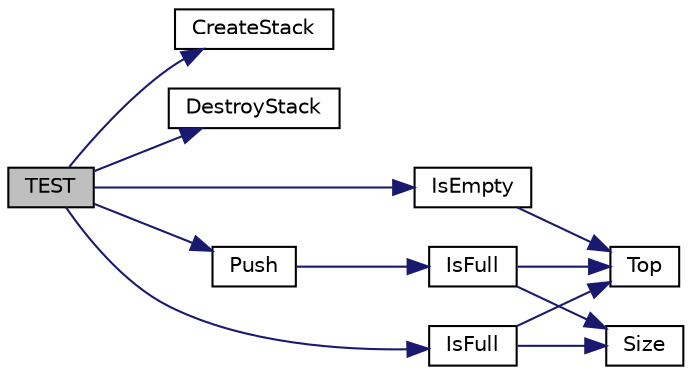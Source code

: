 digraph "TEST"
{
 // INTERACTIVE_SVG=YES
  edge [fontname="Helvetica",fontsize="10",labelfontname="Helvetica",labelfontsize="10"];
  node [fontname="Helvetica",fontsize="10",shape=record];
  rankdir="LR";
  Node114 [label="TEST",height=0.2,width=0.4,color="black", fillcolor="grey75", style="filled", fontcolor="black"];
  Node114 -> Node115 [color="midnightblue",fontsize="10",style="solid",fontname="Helvetica"];
  Node115 [label="CreateStack",height=0.2,width=0.4,color="black", fillcolor="white", style="filled",URL="$d5/d3e/_nlinhas_8h.html#ab6739548cea1cc9c9a66ac36cad97277"];
  Node114 -> Node116 [color="midnightblue",fontsize="10",style="solid",fontname="Helvetica"];
  Node116 [label="DestroyStack",height=0.2,width=0.4,color="black", fillcolor="white", style="filled",URL="$d5/d3e/_nlinhas_8h.html#aa81d697dcb1cf8b70ed83c1054a926b2"];
  Node114 -> Node117 [color="midnightblue",fontsize="10",style="solid",fontname="Helvetica"];
  Node117 [label="IsEmpty",height=0.2,width=0.4,color="black", fillcolor="white", style="filled",URL="$d5/d3e/_nlinhas_8h.html#a22434c1b1df6074d54b4b13e5a891c6b"];
  Node117 -> Node118 [color="midnightblue",fontsize="10",style="solid",fontname="Helvetica"];
  Node118 [label="Top",height=0.2,width=0.4,color="black", fillcolor="white", style="filled",URL="$db/d38/_nlinhas_8c.html#a6a154032624b6573f0fa1a2125616ebb"];
  Node114 -> Node119 [color="midnightblue",fontsize="10",style="solid",fontname="Helvetica"];
  Node119 [label="IsFull",height=0.2,width=0.4,color="black", fillcolor="white", style="filled",URL="$d5/d3e/_nlinhas_8h.html#a644daad98ec1f4e4c67d54cdbb2cfb8a"];
  Node119 -> Node120 [color="midnightblue",fontsize="10",style="solid",fontname="Helvetica"];
  Node120 [label="Size",height=0.2,width=0.4,color="black", fillcolor="white", style="filled",URL="$db/d38/_nlinhas_8c.html#aed7db08f44e9df22b92d90f6bd471589"];
  Node119 -> Node118 [color="midnightblue",fontsize="10",style="solid",fontname="Helvetica"];
  Node114 -> Node121 [color="midnightblue",fontsize="10",style="solid",fontname="Helvetica"];
  Node121 [label="Push",height=0.2,width=0.4,color="black", fillcolor="white", style="filled",URL="$d5/d3e/_nlinhas_8h.html#a44d7ad59ea762c39a4db1cb3aec104b1"];
  Node121 -> Node122 [color="midnightblue",fontsize="10",style="solid",fontname="Helvetica"];
  Node122 [label="IsFull",height=0.2,width=0.4,color="black", fillcolor="white", style="filled",URL="$db/d38/_nlinhas_8c.html#a644daad98ec1f4e4c67d54cdbb2cfb8a"];
  Node122 -> Node120 [color="midnightblue",fontsize="10",style="solid",fontname="Helvetica"];
  Node122 -> Node118 [color="midnightblue",fontsize="10",style="solid",fontname="Helvetica"];
}

